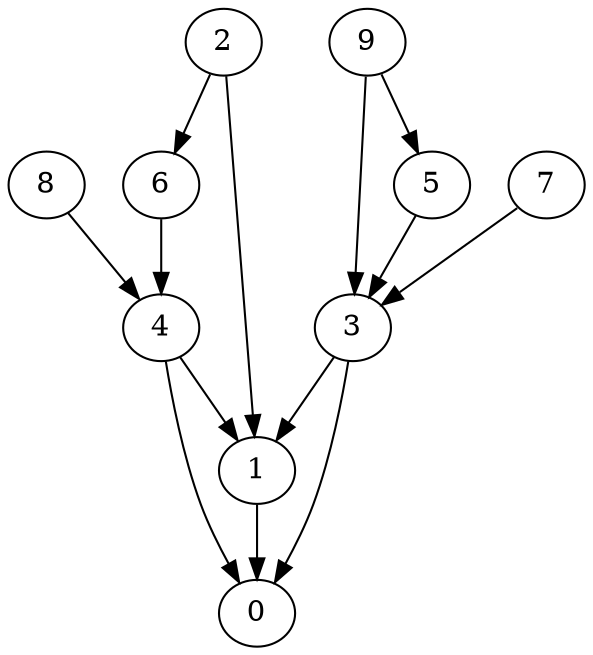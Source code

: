 digraph G {
  graph [splines=true overlap=false]
  node  [shape=ellipse, width=0.3, height=0.3]
  0 [label="0"];
  1 [label="1"];
  2 [label="2"];
  3 [label="3"];
  4 [label="4"];
  5 [label="5"];
  6 [label="6"];
  7 [label="7"];
  8 [label="8"];
  9 [label="9"];
  1 -> 0;
  2 -> 1;
  2 -> 6;
  3 -> 0;
  3 -> 1;
  4 -> 0;
  4 -> 1;
  5 -> 3;
  6 -> 4;
  7 -> 3;
  8 -> 4;
  9 -> 3;
  9 -> 5;
}
